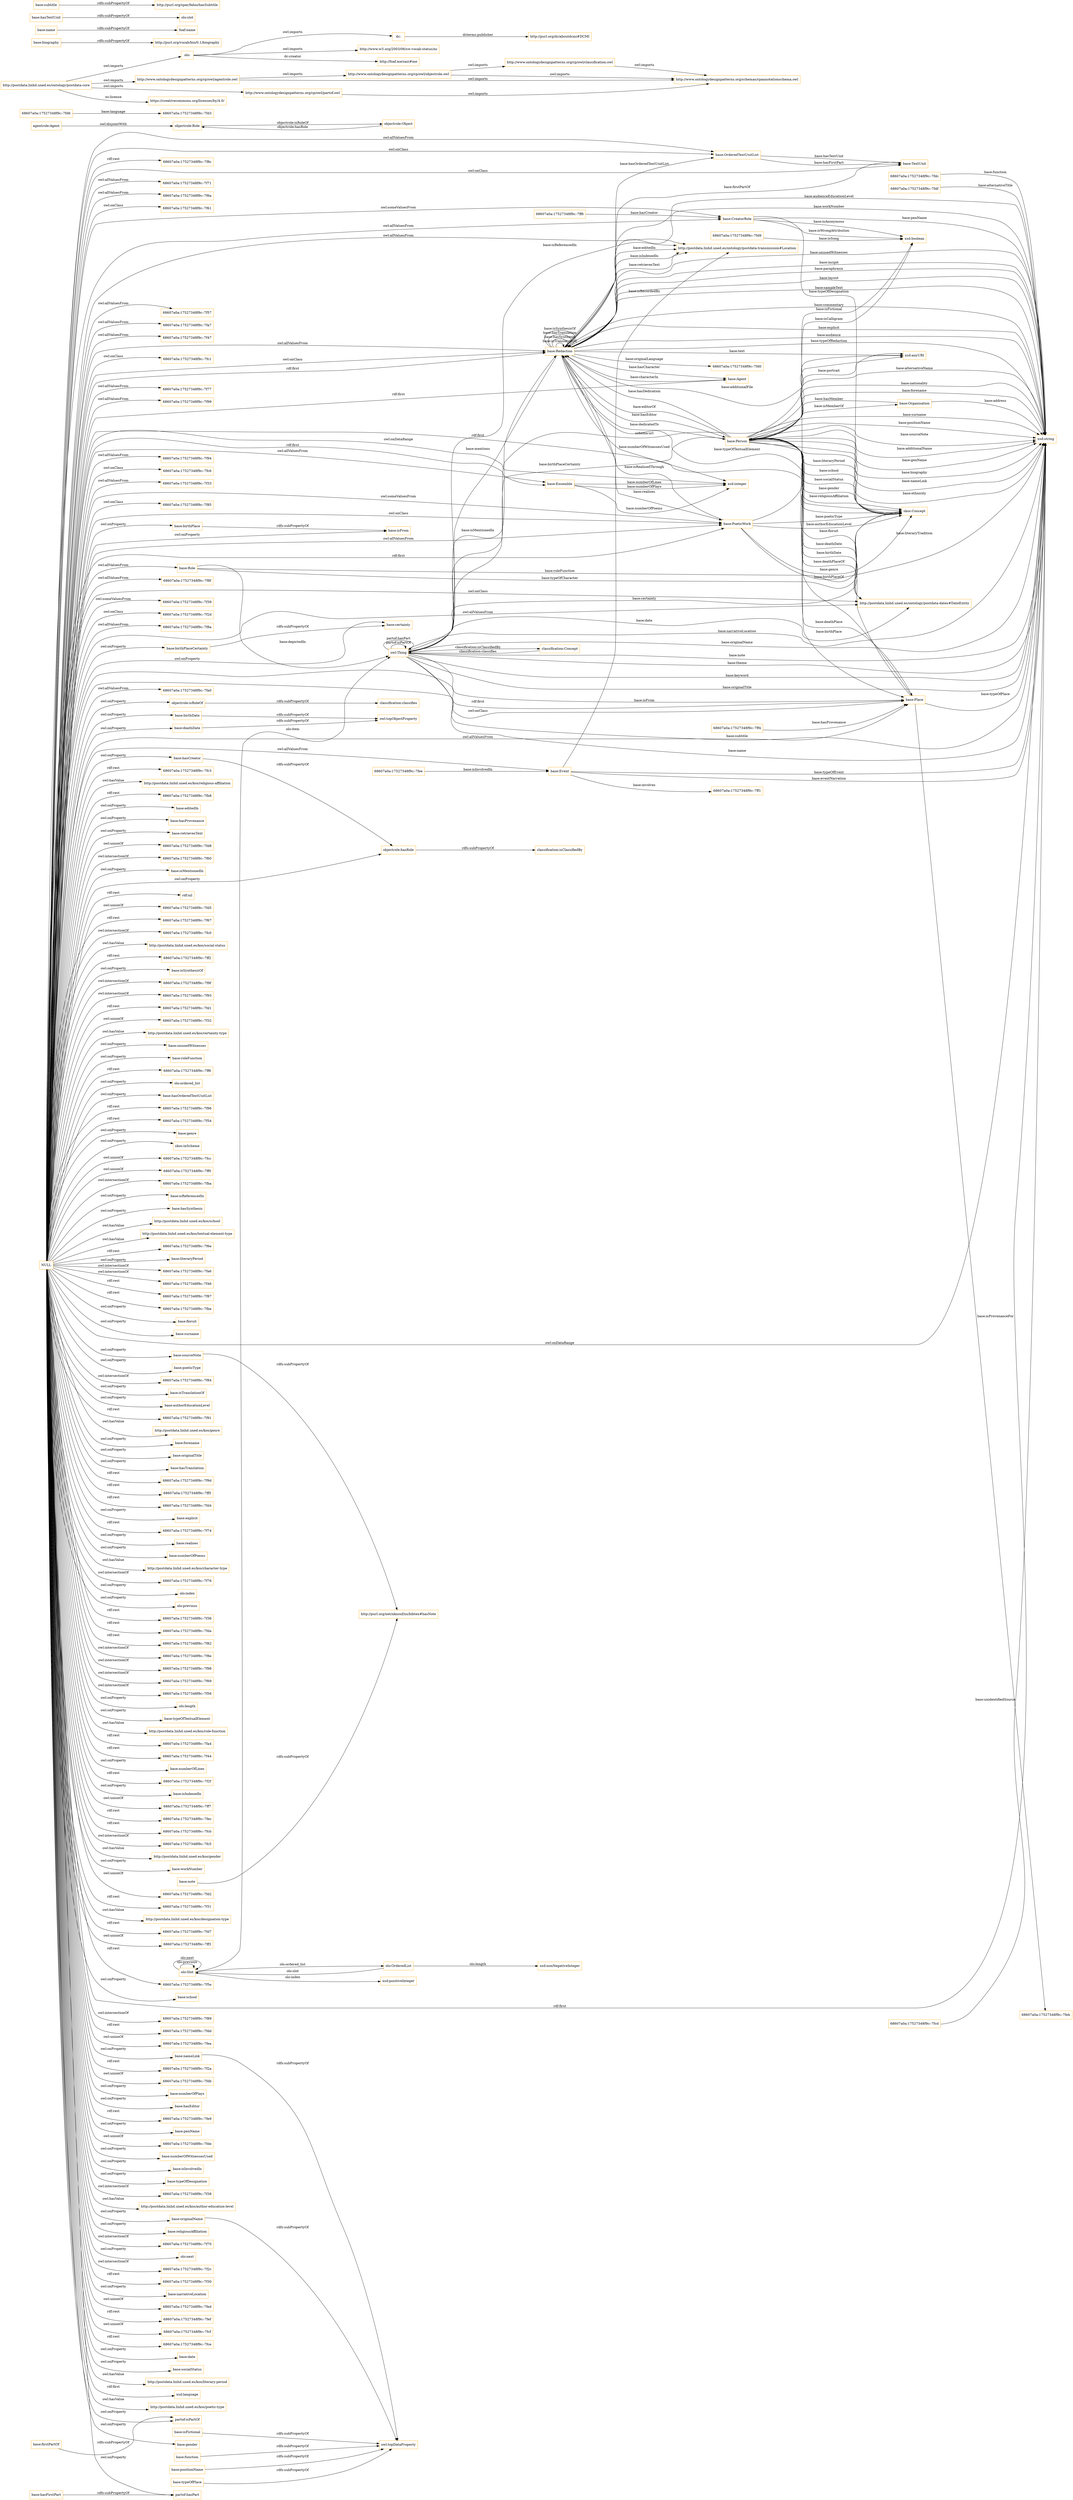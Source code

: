 digraph ar2dtool_diagram { 
rankdir=LR;
size="1501"
node [shape = rectangle, color="orange"]; "68607a0a:17527348f9c:-7f71" "68607a0a:17527348f9c:-7f6a" "68607a0a:17527348f9c:-7f61" "base:Role" "base:OrderedTextUnitList" "68607a0a:17527348f9c:-7fd9" "68607a0a:17527348f9c:-7fcd" "68607a0a:17527348f9c:-7f57" "68607a0a:17527348f9c:-7fa7" "68607a0a:17527348f9c:-7f47" "agentrole:Agent" "base:Agent" "68607a0a:17527348f9c:-7fc1" "base:CreatorRole" "base:Person" "68607a0a:17527348f9c:-7f77" "base:Organisation" "68607a0a:17527348f9c:-7f99" "68607a0a:17527348f9c:-7ff8" "base:Redaction" "base:Ensemble" "68607a0a:17527348f9c:-7f94" "68607a0a:17527348f9c:-7fee" "68607a0a:17527348f9c:-7fc6" "68607a0a:17527348f9c:-7f33" "base:TextUnit" "68607a0a:17527348f9c:-7fd6" "68607a0a:17527348f9c:-7f85" "skos:Concept" "http://postdata.linhd.uned.es/ontology/postdata-dates#DateEntity" "base:Place" "68607a0a:17527348f9c:-7f8f" "base:Event" "68607a0a:17527348f9c:-7f39" "68607a0a:17527348f9c:-7f2d" "68607a0a:17527348f9c:-7f8a" "68607a0a:17527348f9c:-7fdc" "68607a0a:17527348f9c:-7ff1" "http://postdata.linhd.uned.es/ontology/postdata-transmission#Location" "68607a0a:17527348f9c:-7fdf" "68607a0a:17527348f9c:-7feb" "base:PoeticWork" "68607a0a:17527348f9c:-7fa0" "68607a0a:17527348f9c:-7ff4" "owl:Thing" "objectrole:Role" "objectrole:Object" "olo:Slot" "olo:OrderedList" "classification:Concept" ; /*classes style*/
	"base:deathDate" -> "owl:topObjectProperty" [ label = "rdfs:subPropertyOf" ];
	"http://www.ontologydesignpatterns.org/cp/owl/objectrole.owl" -> "http://www.ontologydesignpatterns.org/cp/owl/classification.owl" [ label = "owl:imports" ];
	"http://www.ontologydesignpatterns.org/cp/owl/objectrole.owl" -> "http://www.ontologydesignpatterns.org/schemas/cpannotationschema.owl" [ label = "owl:imports" ];
	"http://www.ontologydesignpatterns.org/cp/owl/classification.owl" -> "http://www.ontologydesignpatterns.org/schemas/cpannotationschema.owl" [ label = "owl:imports" ];
	"base:firstPartOf" -> "partof:isPartOf" [ label = "rdfs:subPropertyOf" ];
	"agentrole:Agent" -> "objectrole:Role" [ label = "owl:disjointWith" ];
	"dc:" -> "http://purl.org/dc/aboutdcmi#DCMI" [ label = "dcterms:publisher" ];
	"olo:" -> "http://www.w3.org/2003/06/sw-vocab-status/ns" [ label = "owl:imports" ];
	"olo:" -> "dc:" [ label = "owl:imports" ];
	"olo:" -> "http://foaf.me/zazi#me" [ label = "dc:creator" ];
	"base:birthPlaceCertainty" -> "base:certainty" [ label = "rdfs:subPropertyOf" ];
	"base:biography" -> "http://purl.org/vocab/bio/0.1/biography" [ label = "rdfs:subPropertyOf" ];
	"objectrole:isRoleOf" -> "classification:classifies" [ label = "rdfs:subPropertyOf" ];
	"base:nameLink" -> "owl:topDataProperty" [ label = "rdfs:subPropertyOf" ];
	"base:sourceNote" -> "http://purl.org/net/nknouf/ns/bibtex#hasNote" [ label = "rdfs:subPropertyOf" ];
	"base:name" -> "foaf:name" [ label = "rdfs:subPropertyOf" ];
	"base:hasTextUnit" -> "olo:slot" [ label = "rdfs:subPropertyOf" ];
	"NULL" -> "68607a0a:17527348f9c:-7fc3" [ label = "rdf:rest" ];
	"NULL" -> "http://postdata.linhd.uned.es/kos/religious-affiliation" [ label = "owl:hasValue" ];
	"NULL" -> "base:PoeticWork" [ label = "owl:allValuesFrom" ];
	"NULL" -> "base:CreatorRole" [ label = "owl:someValuesFrom" ];
	"NULL" -> "68607a0a:17527348f9c:-7fb8" [ label = "rdf:rest" ];
	"NULL" -> "base:editedIn" [ label = "owl:onProperty" ];
	"NULL" -> "base:Place" [ label = "rdf:first" ];
	"NULL" -> "base:hasProvenance" [ label = "owl:onProperty" ];
	"NULL" -> "base:retrievesText" [ label = "owl:onProperty" ];
	"NULL" -> "68607a0a:17527348f9c:-7fd8" [ label = "owl:unionOf" ];
	"NULL" -> "base:PoeticWork" [ label = "rdf:first" ];
	"NULL" -> "68607a0a:17527348f9c:-7f60" [ label = "owl:intersectionOf" ];
	"NULL" -> "base:isMentionedIn" [ label = "owl:onProperty" ];
	"NULL" -> "base:birthDate" [ label = "owl:onProperty" ];
	"NULL" -> "rdf:nil" [ label = "rdf:rest" ];
	"NULL" -> "68607a0a:17527348f9c:-7fd5" [ label = "owl:unionOf" ];
	"NULL" -> "68607a0a:17527348f9c:-7f67" [ label = "rdf:rest" ];
	"NULL" -> "68607a0a:17527348f9c:-7fc0" [ label = "owl:intersectionOf" ];
	"NULL" -> "http://postdata.linhd.uned.es/kos/social-status" [ label = "owl:hasValue" ];
	"NULL" -> "68607a0a:17527348f9c:-7ff2" [ label = "rdf:rest" ];
	"NULL" -> "base:isSynthesisOf" [ label = "owl:onProperty" ];
	"NULL" -> "68607a0a:17527348f9c:-7f9f" [ label = "owl:intersectionOf" ];
	"NULL" -> "68607a0a:17527348f9c:-7f93" [ label = "owl:intersectionOf" ];
	"NULL" -> "68607a0a:17527348f9c:-7fd1" [ label = "rdf:rest" ];
	"NULL" -> "base:birthPlaceCertainty" [ label = "owl:onProperty" ];
	"NULL" -> "68607a0a:17527348f9c:-7f71" [ label = "owl:allValuesFrom" ];
	"NULL" -> "68607a0a:17527348f9c:-7f32" [ label = "owl:unionOf" ];
	"NULL" -> "http://postdata.linhd.uned.es/kos/certainty-type" [ label = "owl:hasValue" ];
	"NULL" -> "base:unusedWitnesses" [ label = "owl:onProperty" ];
	"NULL" -> "objectrole:isRoleOf" [ label = "owl:onProperty" ];
	"NULL" -> "base:roleFunction" [ label = "owl:onProperty" ];
	"NULL" -> "68607a0a:17527348f9c:-7ff6" [ label = "rdf:rest" ];
	"NULL" -> "partof:isPartOf" [ label = "owl:onProperty" ];
	"NULL" -> "olo:ordered_list" [ label = "owl:onProperty" ];
	"NULL" -> "base:hasOrderedTextUnitList" [ label = "owl:onProperty" ];
	"NULL" -> "68607a0a:17527348f9c:-7f96" [ label = "rdf:rest" ];
	"NULL" -> "68607a0a:17527348f9c:-7f54" [ label = "rdf:rest" ];
	"NULL" -> "base:Role" [ label = "owl:allValuesFrom" ];
	"NULL" -> "68607a0a:17527348f9c:-7f77" [ label = "owl:allValuesFrom" ];
	"NULL" -> "base:genre" [ label = "owl:onProperty" ];
	"NULL" -> "skos:inScheme" [ label = "owl:onProperty" ];
	"NULL" -> "base:OrderedTextUnitList" [ label = "owl:allValuesFrom" ];
	"NULL" -> "68607a0a:17527348f9c:-7fcc" [ label = "owl:unionOf" ];
	"NULL" -> "base:CreatorRole" [ label = "owl:allValuesFrom" ];
	"NULL" -> "http://postdata.linhd.uned.es/ontology/postdata-dates#DateEntity" [ label = "owl:onClass" ];
	"NULL" -> "base:Ensemble" [ label = "owl:allValuesFrom" ];
	"NULL" -> "68607a0a:17527348f9c:-7ff0" [ label = "owl:unionOf" ];
	"NULL" -> "68607a0a:17527348f9c:-7fba" [ label = "owl:intersectionOf" ];
	"NULL" -> "68607a0a:17527348f9c:-7fc6" [ label = "owl:onClass" ];
	"NULL" -> "68607a0a:17527348f9c:-7f8a" [ label = "owl:allValuesFrom" ];
	"NULL" -> "68607a0a:17527348f9c:-7f2d" [ label = "owl:onClass" ];
	"NULL" -> "base:isReferencedIn" [ label = "owl:onProperty" ];
	"NULL" -> "base:hasSynthesis" [ label = "owl:onProperty" ];
	"NULL" -> "base:Agent" [ label = "rdf:first" ];
	"NULL" -> "http://postdata.linhd.uned.es/kos/school" [ label = "owl:hasValue" ];
	"NULL" -> "skos:Concept" [ label = "rdf:first" ];
	"NULL" -> "http://postdata.linhd.uned.es/kos/textual-element-type" [ label = "owl:hasValue" ];
	"NULL" -> "68607a0a:17527348f9c:-7f6e" [ label = "rdf:rest" ];
	"NULL" -> "base:literaryPeriod" [ label = "owl:onProperty" ];
	"NULL" -> "68607a0a:17527348f9c:-7fa6" [ label = "owl:intersectionOf" ];
	"NULL" -> "68607a0a:17527348f9c:-7f46" [ label = "owl:intersectionOf" ];
	"NULL" -> "68607a0a:17527348f9c:-7f87" [ label = "rdf:rest" ];
	"NULL" -> "68607a0a:17527348f9c:-7fbe" [ label = "rdf:rest" ];
	"NULL" -> "base:floruit" [ label = "owl:onProperty" ];
	"NULL" -> "base:surname" [ label = "owl:onProperty" ];
	"NULL" -> "xsd:string" [ label = "owl:onDataRange" ];
	"NULL" -> "base:poeticType" [ label = "owl:onProperty" ];
	"NULL" -> "68607a0a:17527348f9c:-7f84" [ label = "owl:intersectionOf" ];
	"NULL" -> "base:isTranslationOf" [ label = "owl:onProperty" ];
	"NULL" -> "base:authorEducationLevel" [ label = "owl:onProperty" ];
	"NULL" -> "68607a0a:17527348f9c:-7f91" [ label = "rdf:rest" ];
	"NULL" -> "http://postdata.linhd.uned.es/kos/genre" [ label = "owl:hasValue" ];
	"NULL" -> "base:forename" [ label = "owl:onProperty" ];
	"NULL" -> "base:originalTitle" [ label = "owl:onProperty" ];
	"NULL" -> "base:hasTranslation" [ label = "owl:onProperty" ];
	"NULL" -> "68607a0a:17527348f9c:-7f9d" [ label = "rdf:rest" ];
	"NULL" -> "68607a0a:17527348f9c:-7ff5" [ label = "rdf:rest" ];
	"NULL" -> "68607a0a:17527348f9c:-7fd4" [ label = "rdf:rest" ];
	"NULL" -> "base:Redaction" [ label = "owl:allValuesFrom" ];
	"NULL" -> "base:explicit" [ label = "owl:onProperty" ];
	"NULL" -> "68607a0a:17527348f9c:-7f74" [ label = "rdf:rest" ];
	"NULL" -> "base:realises" [ label = "owl:onProperty" ];
	"NULL" -> "base:numberOfPoems" [ label = "owl:onProperty" ];
	"NULL" -> "base:PoeticWork" [ label = "owl:someValuesFrom" ];
	"NULL" -> "http://postdata.linhd.uned.es/kos/character-type" [ label = "owl:hasValue" ];
	"NULL" -> "68607a0a:17527348f9c:-7f76" [ label = "owl:intersectionOf" ];
	"NULL" -> "olo:index" [ label = "owl:onProperty" ];
	"NULL" -> "olo:previous" [ label = "owl:onProperty" ];
	"NULL" -> "68607a0a:17527348f9c:-7f36" [ label = "rdf:rest" ];
	"NULL" -> "68607a0a:17527348f9c:-7f33" [ label = "owl:allValuesFrom" ];
	"NULL" -> "68607a0a:17527348f9c:-7f8f" [ label = "owl:allValuesFrom" ];
	"NULL" -> "68607a0a:17527348f9c:-7fda" [ label = "rdf:rest" ];
	"NULL" -> "68607a0a:17527348f9c:-7f82" [ label = "rdf:rest" ];
	"NULL" -> "68607a0a:17527348f9c:-7f8e" [ label = "owl:intersectionOf" ];
	"NULL" -> "68607a0a:17527348f9c:-7f98" [ label = "owl:intersectionOf" ];
	"NULL" -> "68607a0a:17527348f9c:-7f69" [ label = "owl:intersectionOf" ];
	"NULL" -> "68607a0a:17527348f9c:-7f56" [ label = "owl:intersectionOf" ];
	"NULL" -> "base:PoeticWork" [ label = "owl:onClass" ];
	"NULL" -> "68607a0a:17527348f9c:-7f47" [ label = "owl:allValuesFrom" ];
	"NULL" -> "xsd:string" [ label = "rdf:first" ];
	"NULL" -> "olo:length" [ label = "owl:onProperty" ];
	"NULL" -> "base:typeOfTextualElement" [ label = "owl:onProperty" ];
	"NULL" -> "68607a0a:17527348f9c:-7f85" [ label = "owl:onClass" ];
	"NULL" -> "http://postdata.linhd.uned.es/kos/role-function" [ label = "owl:hasValue" ];
	"NULL" -> "68607a0a:17527348f9c:-7fa4" [ label = "rdf:rest" ];
	"NULL" -> "68607a0a:17527348f9c:-7f57" [ label = "owl:allValuesFrom" ];
	"NULL" -> "68607a0a:17527348f9c:-7f44" [ label = "rdf:rest" ];
	"NULL" -> "base:numberOfLines" [ label = "owl:onProperty" ];
	"NULL" -> "68607a0a:17527348f9c:-7f2f" [ label = "rdf:rest" ];
	"NULL" -> "base:isIndexedIn" [ label = "owl:onProperty" ];
	"NULL" -> "68607a0a:17527348f9c:-7f94" [ label = "owl:allValuesFrom" ];
	"NULL" -> "68607a0a:17527348f9c:-7f61" [ label = "owl:onClass" ];
	"NULL" -> "68607a0a:17527348f9c:-7ff7" [ label = "owl:unionOf" ];
	"NULL" -> "68607a0a:17527348f9c:-7fec" [ label = "rdf:rest" ];
	"NULL" -> "68607a0a:17527348f9c:-7fcb" [ label = "rdf:rest" ];
	"NULL" -> "68607a0a:17527348f9c:-7fc5" [ label = "owl:intersectionOf" ];
	"NULL" -> "http://postdata.linhd.uned.es/kos/gender" [ label = "owl:hasValue" ];
	"NULL" -> "base:workNumber" [ label = "owl:onProperty" ];
	"NULL" -> "base:hasCreator" [ label = "owl:onProperty" ];
	"NULL" -> "68607a0a:17527348f9c:-7fd2" [ label = "owl:unionOf" ];
	"NULL" -> "68607a0a:17527348f9c:-7f31" [ label = "rdf:rest" ];
	"NULL" -> "http://postdata.linhd.uned.es/kos/designation-type" [ label = "owl:hasValue" ];
	"NULL" -> "base:deathDate" [ label = "owl:onProperty" ];
	"NULL" -> "68607a0a:17527348f9c:-7fd7" [ label = "rdf:rest" ];
	"NULL" -> "68607a0a:17527348f9c:-7ff3" [ label = "owl:unionOf" ];
	"NULL" -> "68607a0a:17527348f9c:-7f5e" [ label = "rdf:rest" ];
	"NULL" -> "base:isFrom" [ label = "owl:onProperty" ];
	"NULL" -> "68607a0a:17527348f9c:-7fa7" [ label = "owl:allValuesFrom" ];
	"NULL" -> "base:Redaction" [ label = "owl:onClass" ];
	"NULL" -> "base:school" [ label = "owl:onProperty" ];
	"NULL" -> "68607a0a:17527348f9c:-7f39" [ label = "owl:someValuesFrom" ];
	"NULL" -> "xsd:integer" [ label = "owl:onDataRange" ];
	"NULL" -> "68607a0a:17527348f9c:-7f89" [ label = "owl:intersectionOf" ];
	"NULL" -> "68607a0a:17527348f9c:-7fdd" [ label = "rdf:rest" ];
	"NULL" -> "68607a0a:17527348f9c:-7fea" [ label = "owl:unionOf" ];
	"NULL" -> "68607a0a:17527348f9c:-7f2a" [ label = "rdf:rest" ];
	"NULL" -> "objectrole:hasRole" [ label = "owl:onProperty" ];
	"NULL" -> "partof:hasPart" [ label = "owl:onProperty" ];
	"NULL" -> "68607a0a:17527348f9c:-7fdb" [ label = "owl:unionOf" ];
	"NULL" -> "base:Place" [ label = "owl:onClass" ];
	"NULL" -> "base:numberOfPlays" [ label = "owl:onProperty" ];
	"NULL" -> "base:hasEditor" [ label = "owl:onProperty" ];
	"NULL" -> "68607a0a:17527348f9c:-7fe9" [ label = "rdf:rest" ];
	"NULL" -> "base:nameLink" [ label = "owl:onProperty" ];
	"NULL" -> "base:Ensemble" [ label = "rdf:first" ];
	"NULL" -> "base:penName" [ label = "owl:onProperty" ];
	"NULL" -> "68607a0a:17527348f9c:-7fde" [ label = "owl:unionOf" ];
	"NULL" -> "68607a0a:17527348f9c:-7fa0" [ label = "owl:allValuesFrom" ];
	"NULL" -> "base:numberOfWitnessesUsed" [ label = "owl:onProperty" ];
	"NULL" -> "base:isInvolvedIn" [ label = "owl:onProperty" ];
	"NULL" -> "68607a0a:17527348f9c:-7f99" [ label = "owl:allValuesFrom" ];
	"NULL" -> "68607a0a:17527348f9c:-7f6a" [ label = "owl:allValuesFrom" ];
	"NULL" -> "base:typeOfDesignation" [ label = "owl:onProperty" ];
	"NULL" -> "http://postdata.linhd.uned.es/ontology/postdata-transmission#Location" [ label = "owl:allValuesFrom" ];
	"NULL" -> "base:Redaction" [ label = "rdf:first" ];
	"NULL" -> "68607a0a:17527348f9c:-7f38" [ label = "owl:intersectionOf" ];
	"NULL" -> "http://postdata.linhd.uned.es/kos/author-education-level" [ label = "owl:hasValue" ];
	"NULL" -> "base:originalName" [ label = "owl:onProperty" ];
	"NULL" -> "base:religiousAffiliation" [ label = "owl:onProperty" ];
	"NULL" -> "68607a0a:17527348f9c:-7f70" [ label = "owl:intersectionOf" ];
	"NULL" -> "olo:next" [ label = "owl:onProperty" ];
	"NULL" -> "68607a0a:17527348f9c:-7f2c" [ label = "owl:intersectionOf" ];
	"NULL" -> "68607a0a:17527348f9c:-7f30" [ label = "rdf:rest" ];
	"NULL" -> "base:sourceNote" [ label = "owl:onProperty" ];
	"NULL" -> "base:narrativeLocation" [ label = "owl:onProperty" ];
	"NULL" -> "68607a0a:17527348f9c:-7fed" [ label = "owl:unionOf" ];
	"NULL" -> "68607a0a:17527348f9c:-7fef" [ label = "rdf:rest" ];
	"NULL" -> "68607a0a:17527348f9c:-7fcf" [ label = "owl:unionOf" ];
	"NULL" -> "68607a0a:17527348f9c:-7fce" [ label = "rdf:rest" ];
	"NULL" -> "base:certainty" [ label = "owl:onProperty" ];
	"NULL" -> "base:date" [ label = "owl:onProperty" ];
	"NULL" -> "base:TextUnit" [ label = "owl:onClass" ];
	"NULL" -> "base:Place" [ label = "owl:allValuesFrom" ];
	"NULL" -> "base:socialStatus" [ label = "owl:onProperty" ];
	"NULL" -> "http://postdata.linhd.uned.es/kos/literary-period" [ label = "owl:hasValue" ];
	"NULL" -> "http://postdata.linhd.uned.es/ontology/postdata-dates#DateEntity" [ label = "owl:allValuesFrom" ];
	"NULL" -> "xsd:language" [ label = "rdf:first" ];
	"NULL" -> "http://postdata.linhd.uned.es/kos/poetic-type" [ label = "owl:hasValue" ];
	"NULL" -> "base:gender" [ label = "owl:onProperty" ];
	"NULL" -> "base:OrderedTextUnitList" [ label = "owl:onClass" ];
	"NULL" -> "68607a0a:17527348f9c:-7f8c" [ label = "rdf:rest" ];
	"NULL" -> "base:Event" [ label = "owl:allValuesFrom" ];
	"NULL" -> "68607a0a:17527348f9c:-7fc1" [ label = "owl:onClass" ];
	"NULL" -> "base:birthPlace" [ label = "owl:onProperty" ];
	"base:hasFirstPart" -> "partof:hasPart" [ label = "rdfs:subPropertyOf" ];
	"base:hasCreator" -> "objectrole:hasRole" [ label = "rdfs:subPropertyOf" ];
	"base:birthPlace" -> "base:isFrom" [ label = "rdfs:subPropertyOf" ];
	"http://www.ontologydesignpatterns.org/cp/owl/agentrole.owl" -> "http://www.ontologydesignpatterns.org/cp/owl/objectrole.owl" [ label = "owl:imports" ];
	"http://www.ontologydesignpatterns.org/cp/owl/agentrole.owl" -> "http://www.ontologydesignpatterns.org/schemas/cpannotationschema.owl" [ label = "owl:imports" ];
	"base:isFictional" -> "owl:topDataProperty" [ label = "rdfs:subPropertyOf" ];
	"base:subtitle" -> "http://purl.org/spar/fabio/hasSubtitle" [ label = "rdfs:subPropertyOf" ];
	"base:function" -> "owl:topDataProperty" [ label = "rdfs:subPropertyOf" ];
	"base:originalName" -> "owl:topDataProperty" [ label = "rdfs:subPropertyOf" ];
	"http://www.ontologydesignpatterns.org/cp/owl/partof.owl" -> "http://www.ontologydesignpatterns.org/schemas/cpannotationschema.owl" [ label = "owl:imports" ];
	"http://postdata.linhd.uned.es/ontology/postdata-core" -> "https://creativecommons.org/licenses/by/4.0/" [ label = "ns:license" ];
	"http://postdata.linhd.uned.es/ontology/postdata-core" -> "http://www.ontologydesignpatterns.org/cp/owl/partof.owl" [ label = "owl:imports" ];
	"http://postdata.linhd.uned.es/ontology/postdata-core" -> "http://www.ontologydesignpatterns.org/cp/owl/agentrole.owl" [ label = "owl:imports" ];
	"http://postdata.linhd.uned.es/ontology/postdata-core" -> "olo:" [ label = "owl:imports" ];
	"base:note" -> "http://purl.org/net/nknouf/ns/bibtex#hasNote" [ label = "rdfs:subPropertyOf" ];
	"base:birthDate" -> "owl:topObjectProperty" [ label = "rdfs:subPropertyOf" ];
	"base:positionName" -> "owl:topDataProperty" [ label = "rdfs:subPropertyOf" ];
	"objectrole:hasRole" -> "classification:isClassifiedBy" [ label = "rdfs:subPropertyOf" ];
	"base:typeOfPlace" -> "owl:topDataProperty" [ label = "rdfs:subPropertyOf" ];
	"base:Redaction" -> "owl:Thing" [ label = "base:mentions" ];
	"base:Person" -> "xsd:boolean" [ label = "base:isFictional" ];
	"owl:Thing" -> "xsd:string" [ label = "base:narrativeLocation" ];
	"base:CreatorRole" -> "xsd:string" [ label = "base:penName" ];
	"base:Person" -> "base:Place" [ label = "base:deathPlace" ];
	"base:Ensemble" -> "xsd:integer" [ label = "base:numberOfLines" ];
	"base:Redaction" -> "xsd:string" [ label = "base:audienceEducationLevel" ];
	"base:Event" -> "xsd:string" [ label = "base:eventNarration" ];
	"base:Redaction" -> "xsd:string" [ label = "base:workNumber" ];
	"owl:Thing" -> "xsd:string" [ label = "base:originalName" ];
	"base:OrderedTextUnitList" -> "base:TextUnit" [ label = "base:hasTextUnit" ];
	"base:Redaction" -> "base:Person" [ label = "base:hasEditor" ];
	"olo:Slot" -> "olo:Slot" [ label = "olo:previous" ];
	"base:Redaction" -> "xsd:string" [ label = "base:unusedWitnesses" ];
	"base:Place" -> "base:Person" [ label = "base:deathPlaceOf" ];
	"base:Person" -> "http://postdata.linhd.uned.es/ontology/postdata-dates#DateEntity" [ label = "base:floruit" ];
	"base:Person" -> "xsd:string" [ label = "base:surname" ];
	"base:Person" -> "xsd:string" [ label = "base:positionName" ];
	"classification:Concept" -> "owl:Thing" [ label = "classification:classifies" ];
	"68607a0a:17527348f9c:-7ff8" -> "base:CreatorRole" [ label = "base:hasCreator" ];
	"base:Redaction" -> "xsd:string" [ label = "base:paraphrasis" ];
	"base:Person" -> "base:Redaction" [ label = "base:hasDedication" ];
	"base:Event" -> "xsd:string" [ label = "base:typeOfEvent" ];
	"base:Person" -> "http://postdata.linhd.uned.es/ontology/postdata-dates#DateEntity" [ label = "base:deathDate" ];
	"base:Person" -> "base:Place" [ label = "base:birthPlace" ];
	"base:Event" -> "http://postdata.linhd.uned.es/ontology/postdata-transmission#Location" [ label = "base:isRecordedBy" ];
	"base:CreatorRole" -> "xsd:boolean" [ label = "base:isAnonymous" ];
	"base:Redaction" -> "base:Agent" [ label = "base:hasCharacter" ];
	"base:Redaction" -> "xsd:anyURI" [ label = "base:text" ];
	"base:Redaction" -> "xsd:anyURI" [ label = "base:additionalFile" ];
	"base:Person" -> "base:Organisation" [ label = "base:isMemberOf" ];
	"base:Redaction" -> "xsd:string" [ label = "base:layout" ];
	"base:PoeticWork" -> "xsd:boolean" [ label = "base:isCalligram" ];
	"olo:Slot" -> "olo:OrderedList" [ label = "olo:ordered_list" ];
	"base:Redaction" -> "http://postdata.linhd.uned.es/ontology/postdata-transmission#Location" [ label = "base:editedIn" ];
	"base:Redaction" -> "skos:Concept" [ label = "base:typeOfTextualElement" ];
	"olo:OrderedList" -> "xsd:nonNegativeInteger" [ label = "olo:length" ];
	"68607a0a:17527348f9c:-7fee" -> "base:Event" [ label = "base:isInvolvedIn" ];
	"base:PoeticWork" -> "base:Redaction" [ label = "base:isRealisedThrough" ];
	"base:Redaction" -> "base:PoeticWork" [ label = "base:realises" ];
	"base:Person" -> "skos:Concept" [ label = "base:religiousAffiliation" ];
	"base:Person" -> "xsd:string" [ label = "base:sourceNote" ];
	"base:Redaction" -> "xsd:string" [ label = "base:sampleText" ];
	"base:Redaction" -> "xsd:string" [ label = "base:incipit" ];
	"base:Person" -> "http://postdata.linhd.uned.es/ontology/postdata-dates#DateEntity" [ label = "base:birthDate" ];
	"base:Person" -> "owl:Thing" [ label = "base:birthPlaceCertainty" ];
	"base:Person" -> "skos:Concept" [ label = "base:literaryPeriod" ];
	"base:Person" -> "xsd:string" [ label = "base:additionalName" ];
	"base:Person" -> "xsd:string" [ label = "base:genName" ];
	"base:Person" -> "base:Redaction" [ label = "base:editorOf" ];
	"base:CreatorRole" -> "skos:Concept" [ label = "base:typeOfDesignation" ];
	"base:Person" -> "xsd:string" [ label = "base:biography" ];
	"base:Redaction" -> "base:Redaction" [ label = "base:isTranslationOf" ];
	"owl:Thing" -> "skos:Concept" [ label = "base:certainty" ];
	"base:Redaction" -> "base:Redaction" [ label = "base:hasSynthesis" ];
	"olo:OrderedList" -> "olo:Slot" [ label = "olo:slot" ];
	"base:Person" -> "skos:Concept" [ label = "base:school" ];
	"olo:Slot" -> "olo:Slot" [ label = "olo:next" ];
	"owl:Thing" -> "xsd:anyURI" [ label = "schema:url" ];
	"owl:Thing" -> "http://postdata.linhd.uned.es/ontology/postdata-transmission#Location" [ label = "base:isReferencedIn" ];
	"base:PoeticWork" -> "xsd:string" [ label = "base:literaryTradition" ];
	"owl:Thing" -> "xsd:string" [ label = "base:note" ];
	"68607a0a:17527348f9c:-7fcd" -> "xsd:string" [ label = "base:unidentifiedSource" ];
	"owl:Thing" -> "xsd:string" [ label = "base:theme" ];
	"base:Event" -> "68607a0a:17527348f9c:-7ff1" [ label = "base:involves" ];
	"base:Role" -> "skos:Concept" [ label = "base:roleFunction" ];
	"base:PoeticWork" -> "skos:Concept" [ label = "base:poeticType" ];
	"olo:Slot" -> "owl:Thing" [ label = "olo:item" ];
	"base:Place" -> "xsd:string" [ label = "base:typeOfPlace" ];
	"68607a0a:17527348f9c:-7fd9" -> "xsd:boolean" [ label = "base:isSong" ];
	"base:Person" -> "xsd:string" [ label = "base:nameLink" ];
	"base:Ensemble" -> "xsd:integer" [ label = "base:numberOfPlays" ];
	"base:Place" -> "base:Person" [ label = "base:birthPlaceOf" ];
	"base:Redaction" -> "http://postdata.linhd.uned.es/ontology/postdata-transmission#Location" [ label = "base:isIndexedIn" ];
	"base:Person" -> "xsd:string" [ label = "base:ethnicity" ];
	"owl:Thing" -> "xsd:string" [ label = "base:keyword" ];
	"base:Redaction" -> "xsd:string" [ label = "base:commentary" ];
	"base:Redaction" -> "base:OrderedTextUnitList" [ label = "base:hasOrderedTextUnitList" ];
	"owl:Thing" -> "xsd:string" [ label = "base:originalTitle" ];
	"base:Person" -> "skos:Concept" [ label = "base:socialStatus" ];
	"owl:Thing" -> "classification:Concept" [ label = "classification:isClassifiedBy" ];
	"owl:Thing" -> "owl:Thing" [ label = "partof:isPartOf" ];
	"olo:Slot" -> "xsd:positiveInteger" [ label = "olo:index" ];
	"68607a0a:17527348f9c:-7fdc" -> "xsd:string" [ label = "base:function" ];
	"base:PoeticWork" -> "skos:Concept" [ label = "base:authorEducationLevel" ];
	"owl:Thing" -> "base:Place" [ label = "base:isFrom" ];
	"base:Redaction" -> "base:Redaction" [ label = "base:hasTranslation" ];
	"base:CreatorRole" -> "xsd:boolean" [ label = "base:isWrongAttribution" ];
	"owl:Thing" -> "http://postdata.linhd.uned.es/ontology/postdata-dates#DateEntity" [ label = "base:date" ];
	"base:TextUnit" -> "base:Redaction" [ label = "base:firstPartOf" ];
	"base:Person" -> "xsd:string" [ label = "base:alternativeName" ];
	"objectrole:Object" -> "objectrole:Role" [ label = "objectrole:hasRole" ];
	"68607a0a:17527348f9c:-7ff4" -> "base:Place" [ label = "base:hasProvenance" ];
	"base:Person" -> "xsd:string" [ label = "base:nationality" ];
	"owl:Thing" -> "base:Redaction" [ label = "base:isMentionedIn" ];
	"base:OrderedTextUnitList" -> "base:TextUnit" [ label = "base:hasFirstPart" ];
	"base:Person" -> "xsd:anyURI" [ label = "base:portrait" ];
	"68607a0a:17527348f9c:-7fdf" -> "xsd:string" [ label = "base:alternativeTitle" ];
	"base:Organisation" -> "xsd:string" [ label = "base:address" ];
	"base:Role" -> "skos:Concept" [ label = "base:typeOfCharacter" ];
	"base:Organisation" -> "base:Person" [ label = "base:hasMember" ];
	"base:Place" -> "68607a0a:17527348f9c:-7feb" [ label = "base:isProvenanceFor" ];
	"base:Redaction" -> "xsd:string" [ label = "base:explicit" ];
	"owl:Thing" -> "xsd:string" [ label = "base:subtitle" ];
	"base:Redaction" -> "http://postdata.linhd.uned.es/ontology/postdata-transmission#Location" [ label = "base:retrievesText" ];
	"base:Person" -> "skos:Concept" [ label = "base:gender" ];
	"base:PoeticWork" -> "skos:Concept" [ label = "base:genre" ];
	"owl:Thing" -> "xsd:string" [ label = "base:name" ];
	"base:Redaction" -> "base:Person" [ label = "base:dedicatedTo" ];
	"base:Person" -> "xsd:string" [ label = "base:forename" ];
	"base:Redaction" -> "xsd:string" [ label = "base:audience" ];
	"base:Ensemble" -> "xsd:integer" [ label = "base:numberOfPoems" ];
	"base:Redaction" -> "xsd:string" [ label = "base:typeOfRedaction" ];
	"base:Redaction" -> "xsd:integer" [ label = "base:numberOfWitnessesUsed" ];
	"base:Redaction" -> "68607a0a:17527348f9c:-7fd0" [ label = "base:originalLanguage" ];
	"owl:Thing" -> "owl:Thing" [ label = "partof:hasPart" ];
	"base:Role" -> "owl:Thing" [ label = "base:depictedIn" ];
	"base:Agent" -> "base:Redaction" [ label = "base:characterIn" ];
	"68607a0a:17527348f9c:-7fd6" -> "68607a0a:17527348f9c:-7fd3" [ label = "base:language" ];
	"objectrole:Role" -> "objectrole:Object" [ label = "objectrole:isRoleOf" ];
	"base:Redaction" -> "base:Redaction" [ label = "base:isSynthesisOf" ];

}
